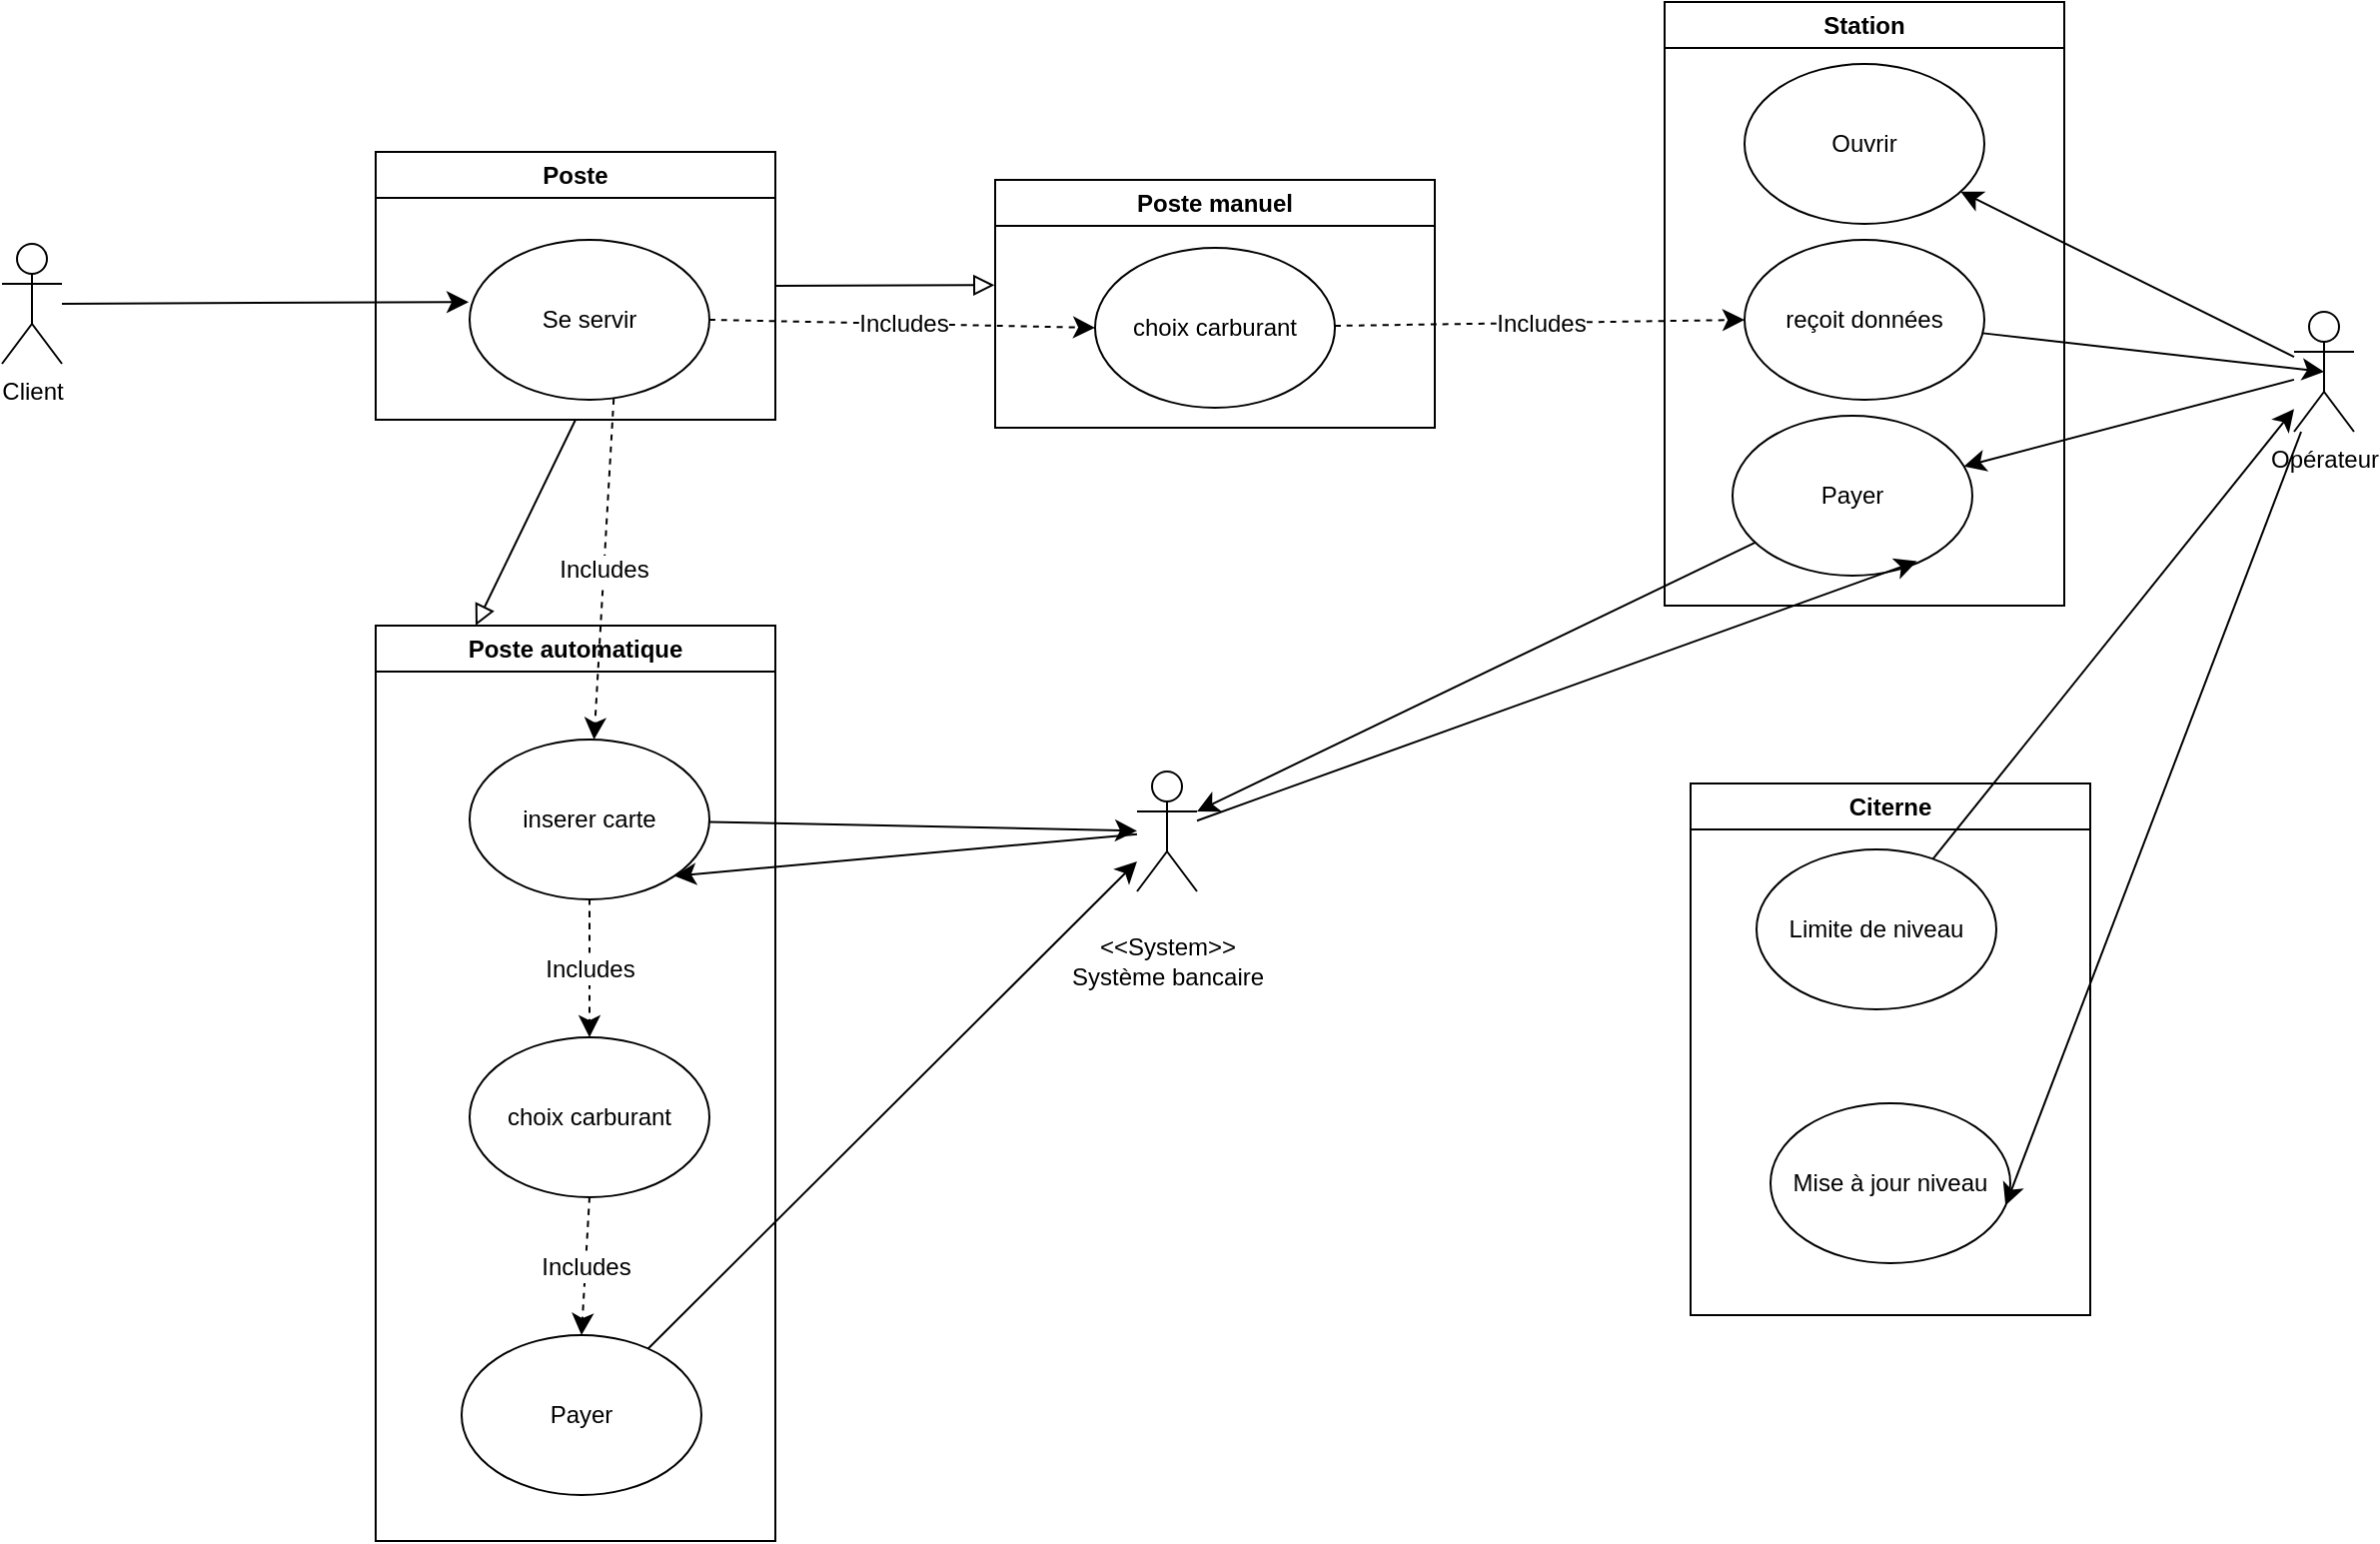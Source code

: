 <mxfile version="24.4.4" type="github">
  <diagram name="Page-1" id="21vEUviO_0k92Qmq46M9">
    <mxGraphModel dx="2309" dy="1208" grid="0" gridSize="10" guides="1" tooltips="1" connect="1" arrows="1" fold="1" page="0" pageScale="1" pageWidth="827" pageHeight="1169" math="0" shadow="0">
      <root>
        <mxCell id="0" />
        <mxCell id="1" parent="0" />
        <mxCell id="yiwpe0hT6fq-2XqB7yaG-16" value="Poste automatique" style="swimlane;whiteSpace=wrap;html=1;" vertex="1" parent="1">
          <mxGeometry x="-286" y="56" width="200" height="458" as="geometry" />
        </mxCell>
        <mxCell id="yiwpe0hT6fq-2XqB7yaG-23" value="inserer carte" style="ellipse;whiteSpace=wrap;html=1;" vertex="1" parent="yiwpe0hT6fq-2XqB7yaG-16">
          <mxGeometry x="47" y="57" width="120" height="80" as="geometry" />
        </mxCell>
        <mxCell id="yiwpe0hT6fq-2XqB7yaG-25" value="choix carburant" style="ellipse;whiteSpace=wrap;html=1;" vertex="1" parent="yiwpe0hT6fq-2XqB7yaG-16">
          <mxGeometry x="47" y="206" width="120" height="80" as="geometry" />
        </mxCell>
        <mxCell id="yiwpe0hT6fq-2XqB7yaG-27" value="Payer" style="ellipse;whiteSpace=wrap;html=1;" vertex="1" parent="yiwpe0hT6fq-2XqB7yaG-16">
          <mxGeometry x="43" y="355" width="120" height="80" as="geometry" />
        </mxCell>
        <mxCell id="yiwpe0hT6fq-2XqB7yaG-76" value="" style="endArrow=classic;html=1;rounded=0;fontSize=12;startSize=8;endSize=8;curved=1;exitX=0.5;exitY=1;exitDx=0;exitDy=0;dashed=1;entryX=0.5;entryY=0;entryDx=0;entryDy=0;" edge="1" parent="yiwpe0hT6fq-2XqB7yaG-16" source="yiwpe0hT6fq-2XqB7yaG-23" target="yiwpe0hT6fq-2XqB7yaG-25">
          <mxGeometry relative="1" as="geometry">
            <mxPoint x="105" y="137" as="sourcePoint" />
            <mxPoint x="95" y="307" as="targetPoint" />
          </mxGeometry>
        </mxCell>
        <mxCell id="yiwpe0hT6fq-2XqB7yaG-77" value="Includes" style="edgeLabel;resizable=0;html=1;fontSize=12;;align=center;verticalAlign=middle;" connectable="0" vertex="1" parent="yiwpe0hT6fq-2XqB7yaG-76">
          <mxGeometry relative="1" as="geometry" />
        </mxCell>
        <mxCell id="yiwpe0hT6fq-2XqB7yaG-78" value="" style="endArrow=classic;html=1;rounded=0;fontSize=12;startSize=8;endSize=8;curved=1;exitX=0.5;exitY=1;exitDx=0;exitDy=0;dashed=1;entryX=0.5;entryY=0;entryDx=0;entryDy=0;" edge="1" parent="yiwpe0hT6fq-2XqB7yaG-16" source="yiwpe0hT6fq-2XqB7yaG-25" target="yiwpe0hT6fq-2XqB7yaG-27">
          <mxGeometry relative="1" as="geometry">
            <mxPoint x="117" y="147" as="sourcePoint" />
            <mxPoint x="117" y="216" as="targetPoint" />
          </mxGeometry>
        </mxCell>
        <mxCell id="yiwpe0hT6fq-2XqB7yaG-79" value="Includes" style="edgeLabel;resizable=0;html=1;fontSize=12;;align=center;verticalAlign=middle;" connectable="0" vertex="1" parent="yiwpe0hT6fq-2XqB7yaG-78">
          <mxGeometry relative="1" as="geometry" />
        </mxCell>
        <mxCell id="yiwpe0hT6fq-2XqB7yaG-58" style="edgeStyle=none;curved=1;rounded=0;orthogonalLoop=1;jettySize=auto;html=1;entryX=-0.004;entryY=0.389;entryDx=0;entryDy=0;fontSize=12;startSize=8;endSize=8;entryPerimeter=0;" edge="1" parent="1" source="yiwpe0hT6fq-2XqB7yaG-19" target="yiwpe0hT6fq-2XqB7yaG-7">
          <mxGeometry relative="1" as="geometry" />
        </mxCell>
        <mxCell id="yiwpe0hT6fq-2XqB7yaG-19" value="Client" style="shape=umlActor;verticalLabelPosition=bottom;verticalAlign=top;html=1;outlineConnect=0;" vertex="1" parent="1">
          <mxGeometry x="-473" y="-135" width="30" height="60" as="geometry" />
        </mxCell>
        <mxCell id="yiwpe0hT6fq-2XqB7yaG-30" value="Poste manuel" style="swimlane;whiteSpace=wrap;html=1;" vertex="1" parent="1">
          <mxGeometry x="24" y="-167" width="220" height="124" as="geometry" />
        </mxCell>
        <mxCell id="yiwpe0hT6fq-2XqB7yaG-33" value="choix carburant" style="ellipse;whiteSpace=wrap;html=1;" vertex="1" parent="yiwpe0hT6fq-2XqB7yaG-30">
          <mxGeometry x="50" y="34" width="120" height="80" as="geometry" />
        </mxCell>
        <mxCell id="yiwpe0hT6fq-2XqB7yaG-82" value="" style="endArrow=classic;html=1;rounded=0;fontSize=12;startSize=8;endSize=8;curved=1;exitX=0.601;exitY=0.994;exitDx=0;exitDy=0;exitPerimeter=0;dashed=1;entryX=0;entryY=0.5;entryDx=0;entryDy=0;" edge="1" parent="yiwpe0hT6fq-2XqB7yaG-30" target="yiwpe0hT6fq-2XqB7yaG-36">
          <mxGeometry relative="1" as="geometry">
            <mxPoint x="170" y="73" as="sourcePoint" />
            <mxPoint x="160" y="243" as="targetPoint" />
          </mxGeometry>
        </mxCell>
        <mxCell id="yiwpe0hT6fq-2XqB7yaG-83" value="Includes" style="edgeLabel;resizable=0;html=1;fontSize=12;;align=center;verticalAlign=middle;" connectable="0" vertex="1" parent="yiwpe0hT6fq-2XqB7yaG-82">
          <mxGeometry relative="1" as="geometry" />
        </mxCell>
        <mxCell id="yiwpe0hT6fq-2XqB7yaG-35" value="Station" style="swimlane;whiteSpace=wrap;html=1;" vertex="1" parent="1">
          <mxGeometry x="359" y="-256" width="200" height="302" as="geometry" />
        </mxCell>
        <mxCell id="yiwpe0hT6fq-2XqB7yaG-36" value="reçoit données" style="ellipse;whiteSpace=wrap;html=1;" vertex="1" parent="yiwpe0hT6fq-2XqB7yaG-35">
          <mxGeometry x="40" y="119" width="120" height="80" as="geometry" />
        </mxCell>
        <mxCell id="yiwpe0hT6fq-2XqB7yaG-46" value="Payer" style="ellipse;whiteSpace=wrap;html=1;" vertex="1" parent="yiwpe0hT6fq-2XqB7yaG-35">
          <mxGeometry x="33.995" y="207" width="120" height="80" as="geometry" />
        </mxCell>
        <mxCell id="yiwpe0hT6fq-2XqB7yaG-57" value="Ouvrir" style="ellipse;whiteSpace=wrap;html=1;" vertex="1" parent="yiwpe0hT6fq-2XqB7yaG-35">
          <mxGeometry x="40" y="31" width="120" height="80" as="geometry" />
        </mxCell>
        <mxCell id="yiwpe0hT6fq-2XqB7yaG-45" style="edgeStyle=none;curved=1;rounded=0;orthogonalLoop=1;jettySize=auto;html=1;fontSize=12;startSize=8;endSize=8;" edge="1" parent="1" source="yiwpe0hT6fq-2XqB7yaG-38" target="yiwpe0hT6fq-2XqB7yaG-46">
          <mxGeometry relative="1" as="geometry">
            <mxPoint x="509.615" y="20" as="targetPoint" />
          </mxGeometry>
        </mxCell>
        <mxCell id="yiwpe0hT6fq-2XqB7yaG-38" value="Opérateur" style="shape=umlActor;verticalLabelPosition=bottom;verticalAlign=top;html=1;outlineConnect=0;" vertex="1" parent="1">
          <mxGeometry x="674" y="-101" width="30" height="60" as="geometry" />
        </mxCell>
        <mxCell id="yiwpe0hT6fq-2XqB7yaG-41" style="edgeStyle=none;curved=1;rounded=0;orthogonalLoop=1;jettySize=auto;html=1;entryX=1;entryY=1;entryDx=0;entryDy=0;fontSize=12;startSize=8;endSize=8;" edge="1" parent="1" source="yiwpe0hT6fq-2XqB7yaG-39" target="yiwpe0hT6fq-2XqB7yaG-23">
          <mxGeometry relative="1" as="geometry" />
        </mxCell>
        <mxCell id="yiwpe0hT6fq-2XqB7yaG-39" value="&lt;div&gt;&lt;br&gt;&lt;/div&gt;&lt;div&gt;&amp;lt;&amp;lt;System&amp;gt;&amp;gt;&lt;br&gt;&lt;/div&gt;&lt;div&gt;Système bancaire&lt;/div&gt;&lt;div&gt;&lt;br&gt;&lt;/div&gt;" style="shape=umlActor;verticalLabelPosition=bottom;verticalAlign=top;html=1;outlineConnect=0;" vertex="1" parent="1">
          <mxGeometry x="95" y="129" width="30" height="60" as="geometry" />
        </mxCell>
        <mxCell id="yiwpe0hT6fq-2XqB7yaG-40" style="edgeStyle=none;curved=1;rounded=0;orthogonalLoop=1;jettySize=auto;html=1;fontSize=12;startSize=8;endSize=8;" edge="1" parent="1" source="yiwpe0hT6fq-2XqB7yaG-23" target="yiwpe0hT6fq-2XqB7yaG-39">
          <mxGeometry relative="1" as="geometry" />
        </mxCell>
        <mxCell id="yiwpe0hT6fq-2XqB7yaG-42" style="edgeStyle=none;curved=1;rounded=0;orthogonalLoop=1;jettySize=auto;html=1;fontSize=12;startSize=8;endSize=8;" edge="1" parent="1" source="yiwpe0hT6fq-2XqB7yaG-27" target="yiwpe0hT6fq-2XqB7yaG-39">
          <mxGeometry relative="1" as="geometry" />
        </mxCell>
        <mxCell id="yiwpe0hT6fq-2XqB7yaG-43" style="edgeStyle=none;curved=1;rounded=0;orthogonalLoop=1;jettySize=auto;html=1;entryX=0.5;entryY=0.5;entryDx=0;entryDy=0;entryPerimeter=0;fontSize=12;startSize=8;endSize=8;" edge="1" parent="1" source="yiwpe0hT6fq-2XqB7yaG-36" target="yiwpe0hT6fq-2XqB7yaG-38">
          <mxGeometry relative="1" as="geometry" />
        </mxCell>
        <mxCell id="yiwpe0hT6fq-2XqB7yaG-47" style="edgeStyle=none;curved=1;rounded=0;orthogonalLoop=1;jettySize=auto;html=1;entryX=1;entryY=0.333;entryDx=0;entryDy=0;entryPerimeter=0;fontSize=12;startSize=8;endSize=8;" edge="1" parent="1" source="yiwpe0hT6fq-2XqB7yaG-46" target="yiwpe0hT6fq-2XqB7yaG-39">
          <mxGeometry relative="1" as="geometry" />
        </mxCell>
        <mxCell id="yiwpe0hT6fq-2XqB7yaG-49" style="edgeStyle=none;curved=1;rounded=0;orthogonalLoop=1;jettySize=auto;html=1;entryX=0.769;entryY=0.91;entryDx=0;entryDy=0;entryPerimeter=0;fontSize=12;startSize=8;endSize=8;" edge="1" parent="1" source="yiwpe0hT6fq-2XqB7yaG-39" target="yiwpe0hT6fq-2XqB7yaG-46">
          <mxGeometry relative="1" as="geometry" />
        </mxCell>
        <mxCell id="yiwpe0hT6fq-2XqB7yaG-51" value="Citerne" style="swimlane;whiteSpace=wrap;html=1;" vertex="1" parent="1">
          <mxGeometry x="372" y="135" width="200" height="266" as="geometry" />
        </mxCell>
        <mxCell id="yiwpe0hT6fq-2XqB7yaG-53" value="Limite de niveau" style="ellipse;whiteSpace=wrap;html=1;" vertex="1" parent="yiwpe0hT6fq-2XqB7yaG-51">
          <mxGeometry x="33" y="33" width="120" height="80" as="geometry" />
        </mxCell>
        <mxCell id="yiwpe0hT6fq-2XqB7yaG-55" value="Mise à jour niveau" style="ellipse;whiteSpace=wrap;html=1;" vertex="1" parent="yiwpe0hT6fq-2XqB7yaG-51">
          <mxGeometry x="40" y="160" width="120" height="80" as="geometry" />
        </mxCell>
        <mxCell id="yiwpe0hT6fq-2XqB7yaG-54" style="edgeStyle=none;curved=1;rounded=0;orthogonalLoop=1;jettySize=auto;html=1;fontSize=12;startSize=8;endSize=8;" edge="1" parent="1" source="yiwpe0hT6fq-2XqB7yaG-53" target="yiwpe0hT6fq-2XqB7yaG-38">
          <mxGeometry relative="1" as="geometry" />
        </mxCell>
        <mxCell id="yiwpe0hT6fq-2XqB7yaG-56" style="edgeStyle=none;curved=1;rounded=0;orthogonalLoop=1;jettySize=auto;html=1;entryX=0.98;entryY=0.639;entryDx=0;entryDy=0;entryPerimeter=0;fontSize=12;startSize=8;endSize=8;" edge="1" parent="1" source="yiwpe0hT6fq-2XqB7yaG-38" target="yiwpe0hT6fq-2XqB7yaG-55">
          <mxGeometry relative="1" as="geometry" />
        </mxCell>
        <mxCell id="yiwpe0hT6fq-2XqB7yaG-44" style="edgeStyle=none;curved=1;rounded=0;orthogonalLoop=1;jettySize=auto;html=1;fontSize=12;startSize=8;endSize=8;" edge="1" parent="1" source="yiwpe0hT6fq-2XqB7yaG-38" target="yiwpe0hT6fq-2XqB7yaG-57">
          <mxGeometry relative="1" as="geometry">
            <mxPoint x="542.997" y="-247.002" as="targetPoint" />
            <mxPoint x="666.38" y="-199.861" as="sourcePoint" />
          </mxGeometry>
        </mxCell>
        <mxCell id="yiwpe0hT6fq-2XqB7yaG-69" style="edgeStyle=none;curved=1;rounded=0;orthogonalLoop=1;jettySize=auto;html=1;exitX=1;exitY=0.5;exitDx=0;exitDy=0;fontSize=12;startSize=8;endSize=8;endArrow=block;endFill=0;" edge="1" parent="1" source="yiwpe0hT6fq-2XqB7yaG-60">
          <mxGeometry relative="1" as="geometry">
            <mxPoint x="23.632" y="-114.368" as="targetPoint" />
          </mxGeometry>
        </mxCell>
        <mxCell id="yiwpe0hT6fq-2XqB7yaG-60" value="Poste" style="swimlane;whiteSpace=wrap;html=1;" vertex="1" parent="1">
          <mxGeometry x="-286" y="-181" width="200" height="134" as="geometry" />
        </mxCell>
        <mxCell id="yiwpe0hT6fq-2XqB7yaG-7" value="Se servir" style="ellipse;whiteSpace=wrap;html=1;" vertex="1" parent="yiwpe0hT6fq-2XqB7yaG-60">
          <mxGeometry x="47" y="44" width="120" height="80" as="geometry" />
        </mxCell>
        <mxCell id="yiwpe0hT6fq-2XqB7yaG-70" style="edgeStyle=none;curved=1;rounded=0;orthogonalLoop=1;jettySize=auto;html=1;exitX=0.5;exitY=1;exitDx=0;exitDy=0;fontSize=12;startSize=8;endSize=8;endArrow=block;endFill=0;entryX=0.25;entryY=0;entryDx=0;entryDy=0;" edge="1" parent="1" source="yiwpe0hT6fq-2XqB7yaG-60" target="yiwpe0hT6fq-2XqB7yaG-16">
          <mxGeometry relative="1" as="geometry">
            <mxPoint x="-88.368" y="-30.998" as="targetPoint" />
            <mxPoint x="-198" y="-30.63" as="sourcePoint" />
          </mxGeometry>
        </mxCell>
        <mxCell id="yiwpe0hT6fq-2XqB7yaG-74" value="" style="endArrow=classic;html=1;rounded=0;fontSize=12;startSize=8;endSize=8;curved=1;exitX=0.601;exitY=0.994;exitDx=0;exitDy=0;exitPerimeter=0;dashed=1;" edge="1" parent="1" source="yiwpe0hT6fq-2XqB7yaG-7" target="yiwpe0hT6fq-2XqB7yaG-23">
          <mxGeometry relative="1" as="geometry">
            <mxPoint x="219" y="56" as="sourcePoint" />
            <mxPoint x="319" y="56" as="targetPoint" />
          </mxGeometry>
        </mxCell>
        <mxCell id="yiwpe0hT6fq-2XqB7yaG-75" value="Includes" style="edgeLabel;resizable=0;html=1;fontSize=12;;align=center;verticalAlign=middle;" connectable="0" vertex="1" parent="yiwpe0hT6fq-2XqB7yaG-74">
          <mxGeometry relative="1" as="geometry" />
        </mxCell>
        <mxCell id="yiwpe0hT6fq-2XqB7yaG-80" value="" style="endArrow=classic;html=1;rounded=0;fontSize=12;startSize=8;endSize=8;curved=1;dashed=1;exitX=1;exitY=0.5;exitDx=0;exitDy=0;entryX=0;entryY=0.5;entryDx=0;entryDy=0;" edge="1" parent="1" source="yiwpe0hT6fq-2XqB7yaG-7" target="yiwpe0hT6fq-2XqB7yaG-33">
          <mxGeometry relative="1" as="geometry">
            <mxPoint x="11" y="29" as="sourcePoint" />
            <mxPoint x="-167" y="123" as="targetPoint" />
          </mxGeometry>
        </mxCell>
        <mxCell id="yiwpe0hT6fq-2XqB7yaG-81" value="Includes" style="edgeLabel;resizable=0;html=1;fontSize=12;;align=center;verticalAlign=middle;" connectable="0" vertex="1" parent="yiwpe0hT6fq-2XqB7yaG-80">
          <mxGeometry relative="1" as="geometry" />
        </mxCell>
      </root>
    </mxGraphModel>
  </diagram>
</mxfile>
